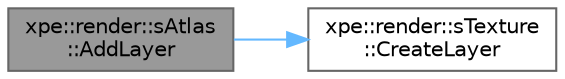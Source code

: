 digraph "xpe::render::sAtlas::AddLayer"
{
 // LATEX_PDF_SIZE
  bgcolor="transparent";
  edge [fontname=Helvetica,fontsize=10,labelfontname=Helvetica,labelfontsize=10];
  node [fontname=Helvetica,fontsize=10,shape=box,height=0.2,width=0.4];
  rankdir="LR";
  Node1 [id="Node000001",label="xpe::render::sAtlas\l::AddLayer",height=0.2,width=0.4,color="gray40", fillcolor="grey60", style="filled", fontcolor="black",tooltip=" "];
  Node1 -> Node2 [id="edge3_Node000001_Node000002",color="steelblue1",style="solid",tooltip=" "];
  Node2 [id="Node000002",label="xpe::render::sTexture\l::CreateLayer",height=0.2,width=0.4,color="grey40", fillcolor="white", style="filled",URL="$structxpe_1_1render_1_1s_texture.html#a2e269ea33914935250859d42dadae69b",tooltip=" "];
}
